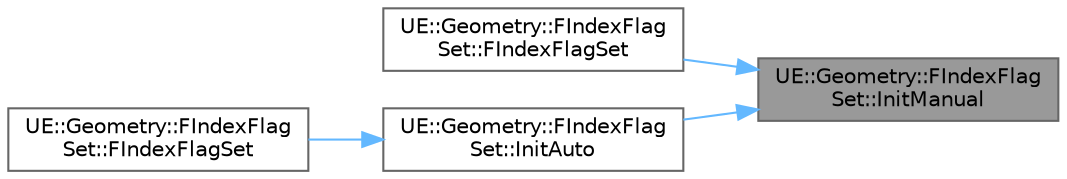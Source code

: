 digraph "UE::Geometry::FIndexFlagSet::InitManual"
{
 // INTERACTIVE_SVG=YES
 // LATEX_PDF_SIZE
  bgcolor="transparent";
  edge [fontname=Helvetica,fontsize=10,labelfontname=Helvetica,labelfontsize=10];
  node [fontname=Helvetica,fontsize=10,shape=box,height=0.2,width=0.4];
  rankdir="RL";
  Node1 [id="Node000001",label="UE::Geometry::FIndexFlag\lSet::InitManual",height=0.2,width=0.4,color="gray40", fillcolor="grey60", style="filled", fontcolor="black",tooltip="Initialize to sparse or dense based on the explicit caller choice."];
  Node1 -> Node2 [id="edge1_Node000001_Node000002",dir="back",color="steelblue1",style="solid",tooltip=" "];
  Node2 [id="Node000002",label="UE::Geometry::FIndexFlag\lSet::FIndexFlagSet",height=0.2,width=0.4,color="grey40", fillcolor="white", style="filled",URL="$dd/df9/classUE_1_1Geometry_1_1FIndexFlagSet.html#a4915cc247abe05cc0368a7ef2ec00553",tooltip=" "];
  Node1 -> Node3 [id="edge2_Node000001_Node000003",dir="back",color="steelblue1",style="solid",tooltip=" "];
  Node3 [id="Node000003",label="UE::Geometry::FIndexFlag\lSet::InitAuto",height=0.2,width=0.4,color="grey40", fillcolor="white", style="filled",URL="$dd/df9/classUE_1_1Geometry_1_1FIndexFlagSet.html#ac8cc73f92143340f0689e08d279c4940",tooltip="Initialize to either sparse or dense automatically, based on max index and estimated number of set in..."];
  Node3 -> Node4 [id="edge3_Node000003_Node000004",dir="back",color="steelblue1",style="solid",tooltip=" "];
  Node4 [id="Node000004",label="UE::Geometry::FIndexFlag\lSet::FIndexFlagSet",height=0.2,width=0.4,color="grey40", fillcolor="white", style="filled",URL="$dd/df9/classUE_1_1Geometry_1_1FIndexFlagSet.html#ad7fb4bfd6b09461947b6c038f3cdc8d6",tooltip=" "];
}
